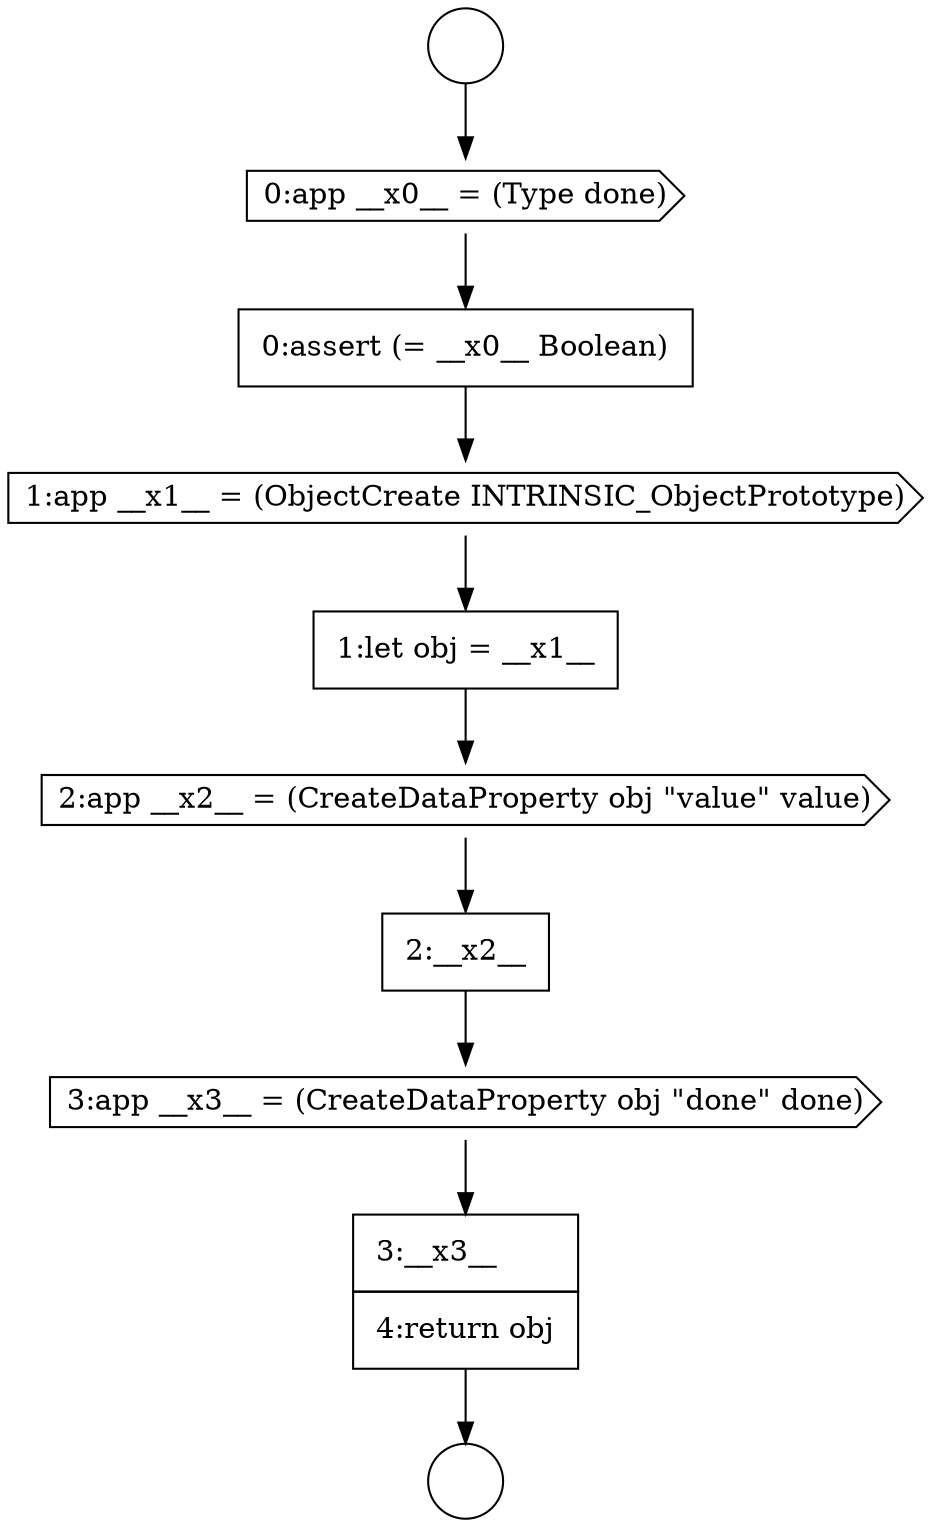digraph {
  node1024 [shape=none, margin=0, label=<<font color="black">
    <table border="0" cellborder="1" cellspacing="0" cellpadding="10">
      <tr><td align="left">1:let obj = __x1__</td></tr>
    </table>
  </font>> color="black" fillcolor="white" style=filled]
  node1020 [shape=circle label=" " color="black" fillcolor="white" style=filled]
  node1021 [shape=cds, label=<<font color="black">0:app __x0__ = (Type done)</font>> color="black" fillcolor="white" style=filled]
  node1027 [shape=cds, label=<<font color="black">3:app __x3__ = (CreateDataProperty obj &quot;done&quot; done)</font>> color="black" fillcolor="white" style=filled]
  node1028 [shape=none, margin=0, label=<<font color="black">
    <table border="0" cellborder="1" cellspacing="0" cellpadding="10">
      <tr><td align="left">3:__x3__</td></tr>
      <tr><td align="left">4:return obj</td></tr>
    </table>
  </font>> color="black" fillcolor="white" style=filled]
  node1026 [shape=none, margin=0, label=<<font color="black">
    <table border="0" cellborder="1" cellspacing="0" cellpadding="10">
      <tr><td align="left">2:__x2__</td></tr>
    </table>
  </font>> color="black" fillcolor="white" style=filled]
  node1022 [shape=none, margin=0, label=<<font color="black">
    <table border="0" cellborder="1" cellspacing="0" cellpadding="10">
      <tr><td align="left">0:assert (= __x0__ Boolean)</td></tr>
    </table>
  </font>> color="black" fillcolor="white" style=filled]
  node1025 [shape=cds, label=<<font color="black">2:app __x2__ = (CreateDataProperty obj &quot;value&quot; value)</font>> color="black" fillcolor="white" style=filled]
  node1023 [shape=cds, label=<<font color="black">1:app __x1__ = (ObjectCreate INTRINSIC_ObjectPrototype)</font>> color="black" fillcolor="white" style=filled]
  node1019 [shape=circle label=" " color="black" fillcolor="white" style=filled]
  node1023 -> node1024 [ color="black"]
  node1028 -> node1020 [ color="black"]
  node1024 -> node1025 [ color="black"]
  node1026 -> node1027 [ color="black"]
  node1019 -> node1021 [ color="black"]
  node1027 -> node1028 [ color="black"]
  node1021 -> node1022 [ color="black"]
  node1022 -> node1023 [ color="black"]
  node1025 -> node1026 [ color="black"]
}
